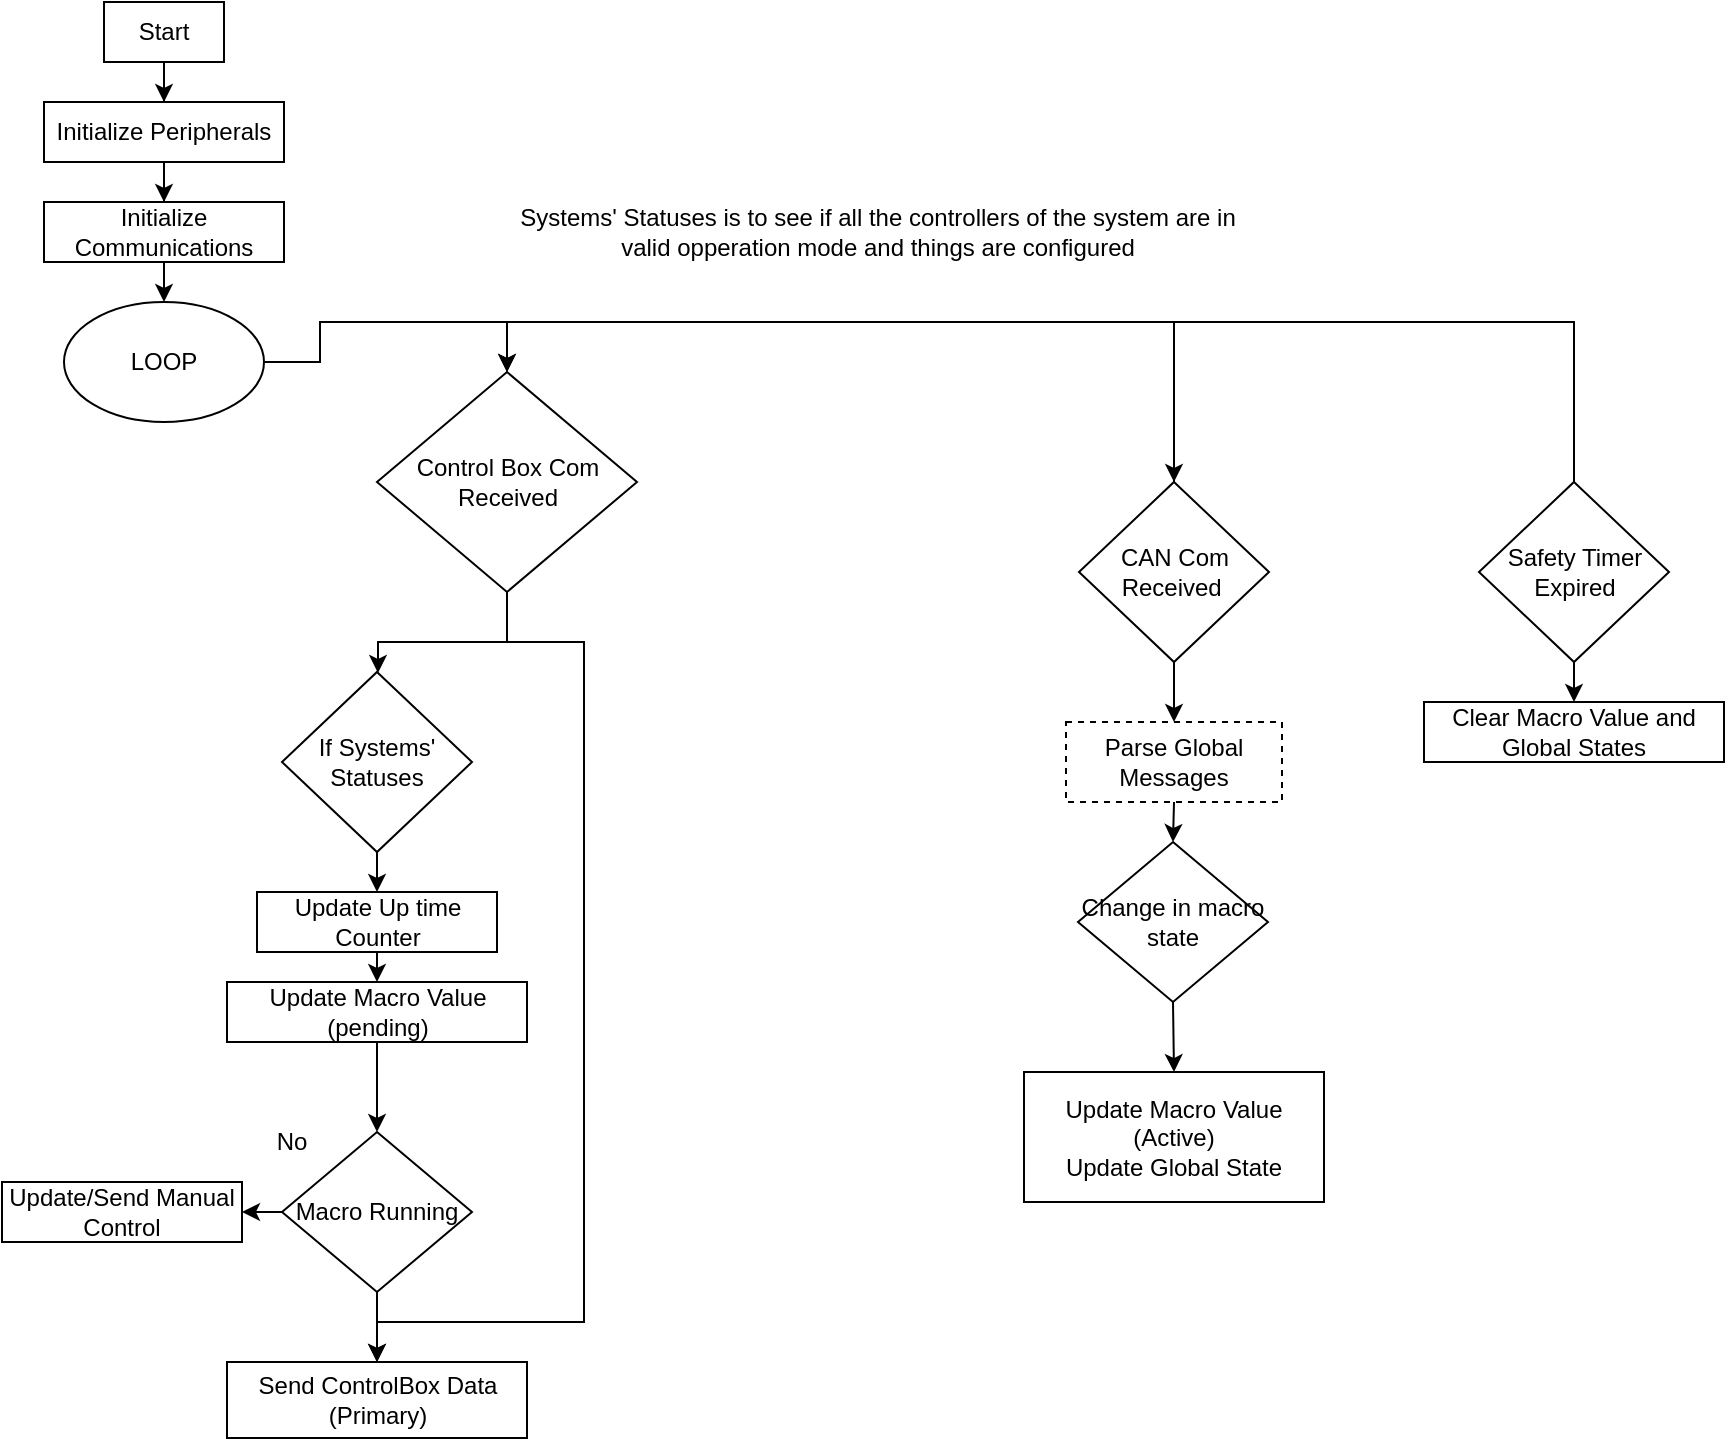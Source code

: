 <mxfile version="12.2.2" type="device" pages="1"><diagram id="DH4mvALgXn1RxpgwK1pR" name="Page-1"><mxGraphModel dx="1374" dy="856" grid="1" gridSize="10" guides="1" tooltips="1" connect="1" arrows="1" fold="1" page="1" pageScale="1" pageWidth="1100" pageHeight="1700" math="0" shadow="0"><root><mxCell id="0"/><mxCell id="1" parent="0"/><mxCell id="X2gwsEMrO7La0ndv7l4B-3" value="" style="edgeStyle=orthogonalEdgeStyle;rounded=0;orthogonalLoop=1;jettySize=auto;html=1;" edge="1" parent="1" source="X2gwsEMrO7La0ndv7l4B-1" target="X2gwsEMrO7La0ndv7l4B-2"><mxGeometry relative="1" as="geometry"/></mxCell><mxCell id="X2gwsEMrO7La0ndv7l4B-1" value="Start" style="rounded=0;whiteSpace=wrap;html=1;" vertex="1" parent="1"><mxGeometry x="90" y="10" width="60" height="30" as="geometry"/></mxCell><mxCell id="X2gwsEMrO7La0ndv7l4B-5" value="" style="edgeStyle=orthogonalEdgeStyle;rounded=0;orthogonalLoop=1;jettySize=auto;html=1;" edge="1" parent="1" source="X2gwsEMrO7La0ndv7l4B-2" target="X2gwsEMrO7La0ndv7l4B-4"><mxGeometry relative="1" as="geometry"/></mxCell><mxCell id="X2gwsEMrO7La0ndv7l4B-2" value="Initialize Peripherals" style="rounded=0;whiteSpace=wrap;html=1;" vertex="1" parent="1"><mxGeometry x="60" y="60" width="120" height="30" as="geometry"/></mxCell><mxCell id="X2gwsEMrO7La0ndv7l4B-47" style="edgeStyle=orthogonalEdgeStyle;rounded=0;orthogonalLoop=1;jettySize=auto;html=1;exitX=0.5;exitY=1;exitDx=0;exitDy=0;entryX=0.5;entryY=0;entryDx=0;entryDy=0;startArrow=none;startFill=0;endArrow=classic;endFill=1;" edge="1" parent="1" source="X2gwsEMrO7La0ndv7l4B-4" target="X2gwsEMrO7La0ndv7l4B-46"><mxGeometry relative="1" as="geometry"/></mxCell><mxCell id="X2gwsEMrO7La0ndv7l4B-4" value="Initialize Communications" style="rounded=0;whiteSpace=wrap;html=1;" vertex="1" parent="1"><mxGeometry x="60" y="110" width="120" height="30" as="geometry"/></mxCell><mxCell id="X2gwsEMrO7La0ndv7l4B-60" style="edgeStyle=orthogonalEdgeStyle;rounded=0;orthogonalLoop=1;jettySize=auto;html=1;exitX=0.5;exitY=1;exitDx=0;exitDy=0;startArrow=none;startFill=0;endArrow=classic;endFill=1;" edge="1" parent="1" source="X2gwsEMrO7La0ndv7l4B-6" target="X2gwsEMrO7La0ndv7l4B-54"><mxGeometry relative="1" as="geometry"><Array as="points"><mxPoint x="292" y="330"/><mxPoint x="227" y="330"/></Array></mxGeometry></mxCell><mxCell id="X2gwsEMrO7La0ndv7l4B-62" style="edgeStyle=orthogonalEdgeStyle;rounded=0;orthogonalLoop=1;jettySize=auto;html=1;exitX=0.5;exitY=1;exitDx=0;exitDy=0;entryX=0.5;entryY=0;entryDx=0;entryDy=0;startArrow=none;startFill=0;endArrow=classic;endFill=1;" edge="1" parent="1" source="X2gwsEMrO7La0ndv7l4B-6" target="X2gwsEMrO7La0ndv7l4B-37"><mxGeometry relative="1" as="geometry"><Array as="points"><mxPoint x="291" y="330"/><mxPoint x="330" y="330"/><mxPoint x="330" y="670"/><mxPoint x="226" y="670"/></Array></mxGeometry></mxCell><mxCell id="X2gwsEMrO7La0ndv7l4B-6" value="Control Box Com Received" style="rhombus;whiteSpace=wrap;html=1;" vertex="1" parent="1"><mxGeometry x="226.5" y="195" width="130" height="110" as="geometry"/></mxCell><mxCell id="X2gwsEMrO7La0ndv7l4B-20" style="edgeStyle=orthogonalEdgeStyle;rounded=0;orthogonalLoop=1;jettySize=auto;html=1;exitX=0.5;exitY=1;exitDx=0;exitDy=0;entryX=0.5;entryY=0;entryDx=0;entryDy=0;" edge="1" parent="1" source="X2gwsEMrO7La0ndv7l4B-17" target="X2gwsEMrO7La0ndv7l4B-19"><mxGeometry relative="1" as="geometry"/></mxCell><mxCell id="X2gwsEMrO7La0ndv7l4B-64" style="edgeStyle=orthogonalEdgeStyle;rounded=0;orthogonalLoop=1;jettySize=auto;html=1;exitX=0.5;exitY=0;exitDx=0;exitDy=0;startArrow=none;startFill=0;endArrow=classic;endFill=1;entryX=0.5;entryY=0;entryDx=0;entryDy=0;" edge="1" parent="1" source="X2gwsEMrO7La0ndv7l4B-17" target="X2gwsEMrO7La0ndv7l4B-6"><mxGeometry relative="1" as="geometry"><mxPoint x="300" y="180" as="targetPoint"/><Array as="points"><mxPoint x="625" y="170"/><mxPoint x="291" y="170"/></Array></mxGeometry></mxCell><mxCell id="X2gwsEMrO7La0ndv7l4B-17" value="CAN Com Received&amp;nbsp;" style="rhombus;whiteSpace=wrap;html=1;" vertex="1" parent="1"><mxGeometry x="577.5" y="250" width="95" height="90" as="geometry"/></mxCell><mxCell id="X2gwsEMrO7La0ndv7l4B-9" value="No" style="text;html=1;strokeColor=none;fillColor=none;align=center;verticalAlign=middle;whiteSpace=wrap;rounded=0;" vertex="1" parent="1"><mxGeometry x="164" y="570" width="40" height="20" as="geometry"/></mxCell><mxCell id="X2gwsEMrO7La0ndv7l4B-28" style="edgeStyle=orthogonalEdgeStyle;rounded=0;orthogonalLoop=1;jettySize=auto;html=1;exitX=0.5;exitY=1;exitDx=0;exitDy=0;entryX=0.5;entryY=0;entryDx=0;entryDy=0;" edge="1" parent="1" source="X2gwsEMrO7La0ndv7l4B-10" target="X2gwsEMrO7La0ndv7l4B-27"><mxGeometry relative="1" as="geometry"/></mxCell><mxCell id="X2gwsEMrO7La0ndv7l4B-10" value="Update Up time Counter" style="rounded=0;whiteSpace=wrap;html=1;" vertex="1" parent="1"><mxGeometry x="166.5" y="455" width="120" height="30" as="geometry"/></mxCell><mxCell id="X2gwsEMrO7La0ndv7l4B-30" style="edgeStyle=orthogonalEdgeStyle;rounded=0;orthogonalLoop=1;jettySize=auto;html=1;exitX=0;exitY=0.5;exitDx=0;exitDy=0;entryX=1;entryY=0.5;entryDx=0;entryDy=0;" edge="1" parent="1" source="X2gwsEMrO7La0ndv7l4B-14" target="X2gwsEMrO7La0ndv7l4B-24"><mxGeometry relative="1" as="geometry"/></mxCell><mxCell id="X2gwsEMrO7La0ndv7l4B-38" style="edgeStyle=orthogonalEdgeStyle;rounded=0;orthogonalLoop=1;jettySize=auto;html=1;exitX=0.5;exitY=1;exitDx=0;exitDy=0;entryX=0.5;entryY=0;entryDx=0;entryDy=0;" edge="1" parent="1" source="X2gwsEMrO7La0ndv7l4B-14" target="X2gwsEMrO7La0ndv7l4B-37"><mxGeometry relative="1" as="geometry"/></mxCell><mxCell id="X2gwsEMrO7La0ndv7l4B-14" value="Macro Running" style="rhombus;whiteSpace=wrap;html=1;" vertex="1" parent="1"><mxGeometry x="179" y="575" width="95" height="80" as="geometry"/></mxCell><mxCell id="X2gwsEMrO7La0ndv7l4B-40" style="edgeStyle=orthogonalEdgeStyle;rounded=0;orthogonalLoop=1;jettySize=auto;html=1;exitX=0.5;exitY=1;exitDx=0;exitDy=0;entryX=0.5;entryY=0;entryDx=0;entryDy=0;" edge="1" parent="1" source="X2gwsEMrO7La0ndv7l4B-19" target="X2gwsEMrO7La0ndv7l4B-22"><mxGeometry relative="1" as="geometry"/></mxCell><mxCell id="X2gwsEMrO7La0ndv7l4B-19" value="Parse Global Messages" style="rounded=0;whiteSpace=wrap;html=1;dashed=1;" vertex="1" parent="1"><mxGeometry x="571" y="370" width="108" height="40" as="geometry"/></mxCell><mxCell id="X2gwsEMrO7La0ndv7l4B-32" style="edgeStyle=orthogonalEdgeStyle;rounded=0;orthogonalLoop=1;jettySize=auto;html=1;exitX=0.5;exitY=1;exitDx=0;exitDy=0;entryX=0.5;entryY=0;entryDx=0;entryDy=0;" edge="1" parent="1" source="X2gwsEMrO7La0ndv7l4B-22" target="X2gwsEMrO7La0ndv7l4B-31"><mxGeometry relative="1" as="geometry"/></mxCell><mxCell id="X2gwsEMrO7La0ndv7l4B-22" value="Change in macro state" style="rhombus;whiteSpace=wrap;html=1;" vertex="1" parent="1"><mxGeometry x="577" y="430" width="95" height="80" as="geometry"/></mxCell><mxCell id="X2gwsEMrO7La0ndv7l4B-24" value="Update/Send Manual Control" style="rounded=0;whiteSpace=wrap;html=1;" vertex="1" parent="1"><mxGeometry x="39" y="600" width="120" height="30" as="geometry"/></mxCell><mxCell id="X2gwsEMrO7La0ndv7l4B-29" style="edgeStyle=orthogonalEdgeStyle;rounded=0;orthogonalLoop=1;jettySize=auto;html=1;exitX=0.5;exitY=1;exitDx=0;exitDy=0;entryX=0.5;entryY=0;entryDx=0;entryDy=0;" edge="1" parent="1" source="X2gwsEMrO7La0ndv7l4B-27" target="X2gwsEMrO7La0ndv7l4B-14"><mxGeometry relative="1" as="geometry"/></mxCell><mxCell id="X2gwsEMrO7La0ndv7l4B-27" value="Update Macro Value (pending)" style="rounded=0;whiteSpace=wrap;html=1;" vertex="1" parent="1"><mxGeometry x="151.5" y="500" width="150" height="30" as="geometry"/></mxCell><mxCell id="X2gwsEMrO7La0ndv7l4B-31" value="Update Macro Value (Active)&lt;br&gt;Update Global State" style="rounded=0;whiteSpace=wrap;html=1;" vertex="1" parent="1"><mxGeometry x="550" y="545" width="150" height="65" as="geometry"/></mxCell><mxCell id="X2gwsEMrO7La0ndv7l4B-37" value="Send ControlBox Data (Primary)&lt;br&gt;" style="rounded=0;whiteSpace=wrap;html=1;" vertex="1" parent="1"><mxGeometry x="151.5" y="690" width="150" height="38" as="geometry"/></mxCell><mxCell id="X2gwsEMrO7La0ndv7l4B-63" style="edgeStyle=orthogonalEdgeStyle;rounded=0;orthogonalLoop=1;jettySize=auto;html=1;exitX=1;exitY=0.5;exitDx=0;exitDy=0;entryX=0.5;entryY=0;entryDx=0;entryDy=0;startArrow=none;startFill=0;endArrow=classic;endFill=1;" edge="1" parent="1" source="X2gwsEMrO7La0ndv7l4B-46" target="X2gwsEMrO7La0ndv7l4B-6"><mxGeometry relative="1" as="geometry"><Array as="points"><mxPoint x="198" y="190"/><mxPoint x="198" y="170"/><mxPoint x="291" y="170"/></Array></mxGeometry></mxCell><mxCell id="X2gwsEMrO7La0ndv7l4B-46" value="LOOP" style="ellipse;whiteSpace=wrap;html=1;" vertex="1" parent="1"><mxGeometry x="70" y="160" width="100" height="60" as="geometry"/></mxCell><mxCell id="X2gwsEMrO7La0ndv7l4B-53" style="edgeStyle=orthogonalEdgeStyle;rounded=0;orthogonalLoop=1;jettySize=auto;html=1;exitX=0.5;exitY=1;exitDx=0;exitDy=0;entryX=0.5;entryY=0;entryDx=0;entryDy=0;startArrow=none;startFill=0;endArrow=classic;endFill=1;" edge="1" parent="1" source="X2gwsEMrO7La0ndv7l4B-50" target="X2gwsEMrO7La0ndv7l4B-52"><mxGeometry relative="1" as="geometry"/></mxCell><mxCell id="X2gwsEMrO7La0ndv7l4B-65" style="edgeStyle=orthogonalEdgeStyle;rounded=0;orthogonalLoop=1;jettySize=auto;html=1;exitX=0.5;exitY=0;exitDx=0;exitDy=0;entryX=0.5;entryY=0;entryDx=0;entryDy=0;startArrow=none;startFill=0;endArrow=classic;endFill=1;" edge="1" parent="1" source="X2gwsEMrO7La0ndv7l4B-50" target="X2gwsEMrO7La0ndv7l4B-17"><mxGeometry relative="1" as="geometry"><Array as="points"><mxPoint x="825" y="170"/><mxPoint x="625" y="170"/></Array></mxGeometry></mxCell><mxCell id="X2gwsEMrO7La0ndv7l4B-50" value="Safety Timer Expired" style="rhombus;whiteSpace=wrap;html=1;" vertex="1" parent="1"><mxGeometry x="777.5" y="250" width="95" height="90" as="geometry"/></mxCell><mxCell id="X2gwsEMrO7La0ndv7l4B-52" value="Clear Macro Value and Global States" style="rounded=0;whiteSpace=wrap;html=1;" vertex="1" parent="1"><mxGeometry x="750" y="360" width="150" height="30" as="geometry"/></mxCell><mxCell id="X2gwsEMrO7La0ndv7l4B-61" style="edgeStyle=orthogonalEdgeStyle;rounded=0;orthogonalLoop=1;jettySize=auto;html=1;exitX=0.5;exitY=1;exitDx=0;exitDy=0;entryX=0.5;entryY=0;entryDx=0;entryDy=0;startArrow=none;startFill=0;endArrow=classic;endFill=1;" edge="1" parent="1" source="X2gwsEMrO7La0ndv7l4B-54" target="X2gwsEMrO7La0ndv7l4B-10"><mxGeometry relative="1" as="geometry"/></mxCell><mxCell id="X2gwsEMrO7La0ndv7l4B-54" value="If Systems' Statuses" style="rhombus;whiteSpace=wrap;html=1;" vertex="1" parent="1"><mxGeometry x="179" y="345" width="95" height="90" as="geometry"/></mxCell><mxCell id="X2gwsEMrO7La0ndv7l4B-59" value="Systems' Statuses is to see if all the controllers of the system are in valid opperation mode and things are configured" style="text;html=1;strokeColor=none;fillColor=none;align=center;verticalAlign=middle;whiteSpace=wrap;rounded=0;" vertex="1" parent="1"><mxGeometry x="291.5" y="99" width="370" height="52" as="geometry"/></mxCell></root></mxGraphModel></diagram></mxfile>